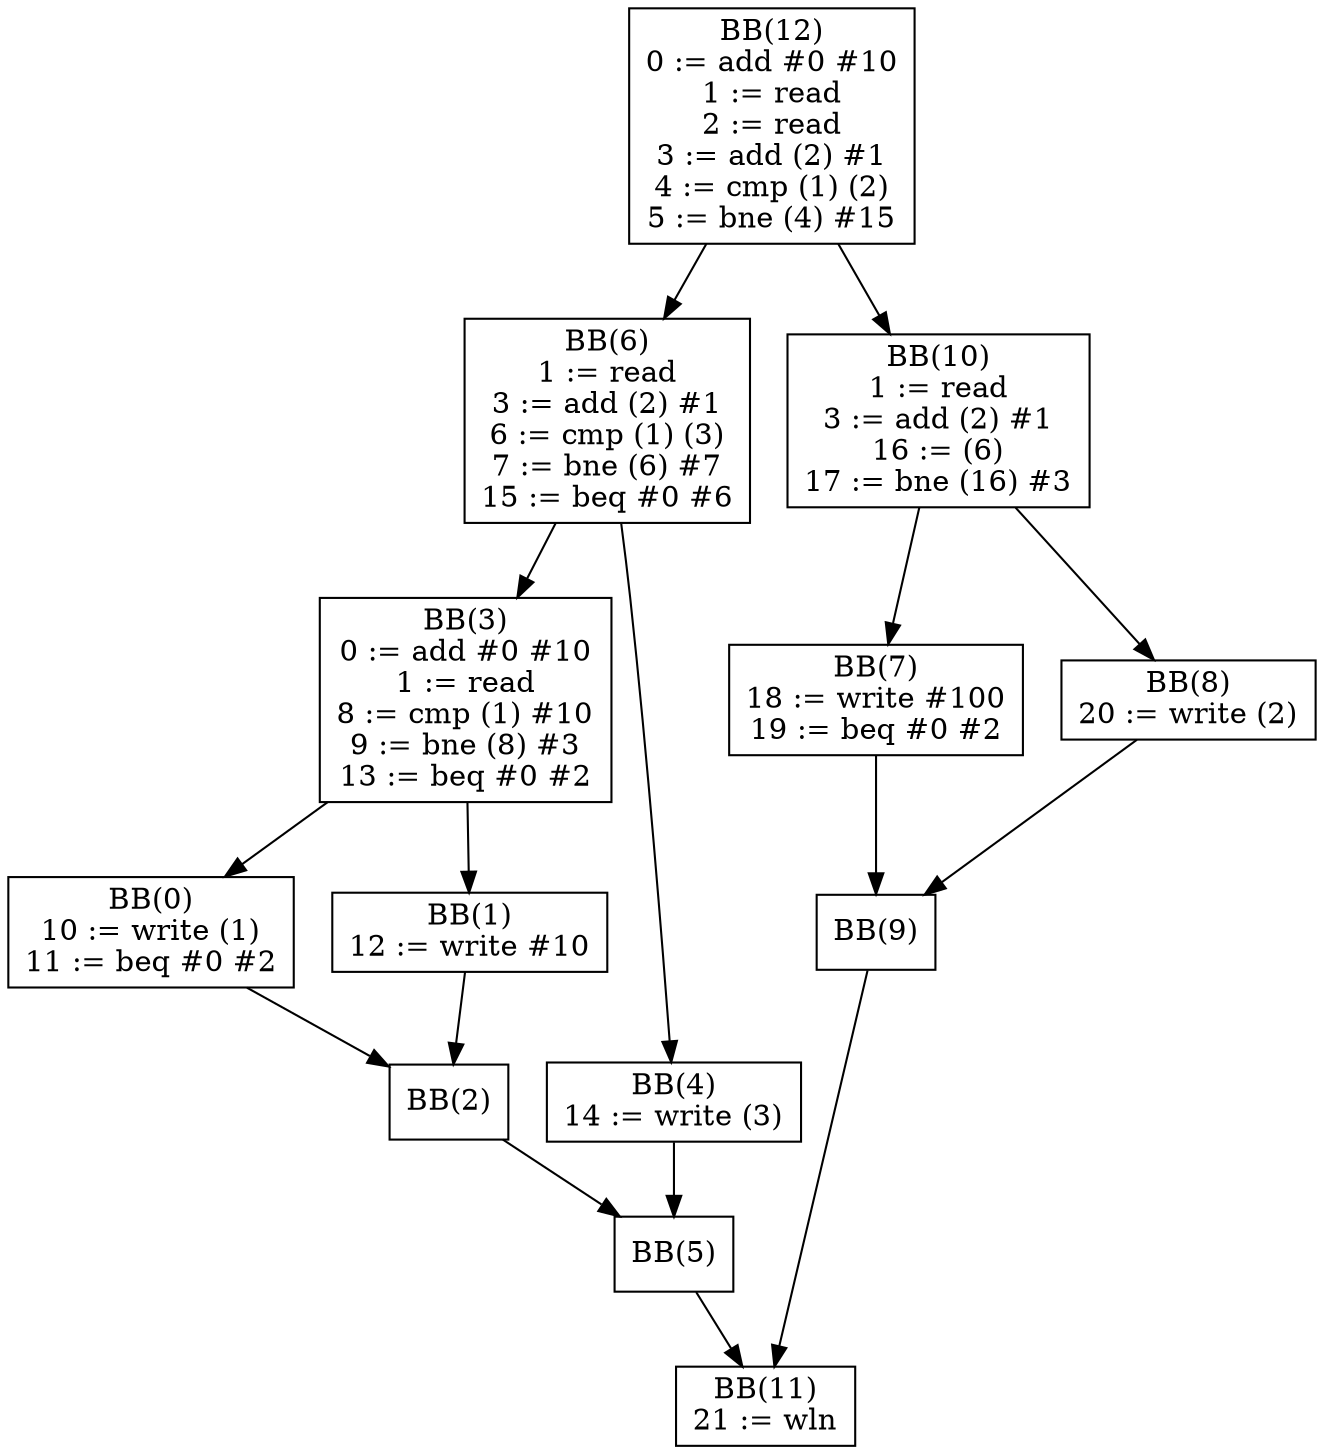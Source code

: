 digraph G {
bb12[shape = box, label = "BB(12)\n" + "0 := add #0 #10\n" + "1 := read\n" + "2 := read\n" + "3 := add (2) #1\n" + "4 := cmp (1) (2)\n" + "5 := bne (4) #15\n"];
bb6[shape = box, label = "BB(6)\n" + "1 := read\n" + "3 := add (2) #1\n" + "6 := cmp (1) (3)\n" + "7 := bne (6) #7\n" + "15 := beq #0 #6\n"];
bb10[shape = box, label = "BB(10)\n" + "1 := read\n" + "3 := add (2) #1\n" + "16 := (6)\n" + "17 := bne (16) #3\n"];
bb3[shape = box, label = "BB(3)\n" + "0 := add #0 #10\n" + "1 := read\n" + "8 := cmp (1) #10\n" + "9 := bne (8) #3\n" + "13 := beq #0 #2\n"];
bb4[shape = box, label = "BB(4)\n" + "14 := write (3)\n"];
bb7[shape = box, label = "BB(7)\n" + "18 := write #100\n" + "19 := beq #0 #2\n"];
bb8[shape = box, label = "BB(8)\n" + "20 := write (2)\n"];
bb0[shape = box, label = "BB(0)\n" + "10 := write (1)\n" + "11 := beq #0 #2\n"];
bb1[shape = box, label = "BB(1)\n" + "12 := write #10\n"];
bb5[shape = box, label = "BB(5)\n"];
bb9[shape = box, label = "BB(9)\n"];
bb2[shape = box, label = "BB(2)\n"];
bb11[shape = box, label = "BB(11)\n" + "21 := wln\n"];
bb12 -> bb6;
bb12 -> bb10;
bb6 -> bb3;
bb6 -> bb4;
bb10 -> bb7;
bb10 -> bb8;
bb3 -> bb0;
bb3 -> bb1;
bb4 -> bb5;
bb7 -> bb9;
bb8 -> bb9;
bb0 -> bb2;
bb1 -> bb2;
bb5 -> bb11;
bb9 -> bb11;
bb2 -> bb5;
}
